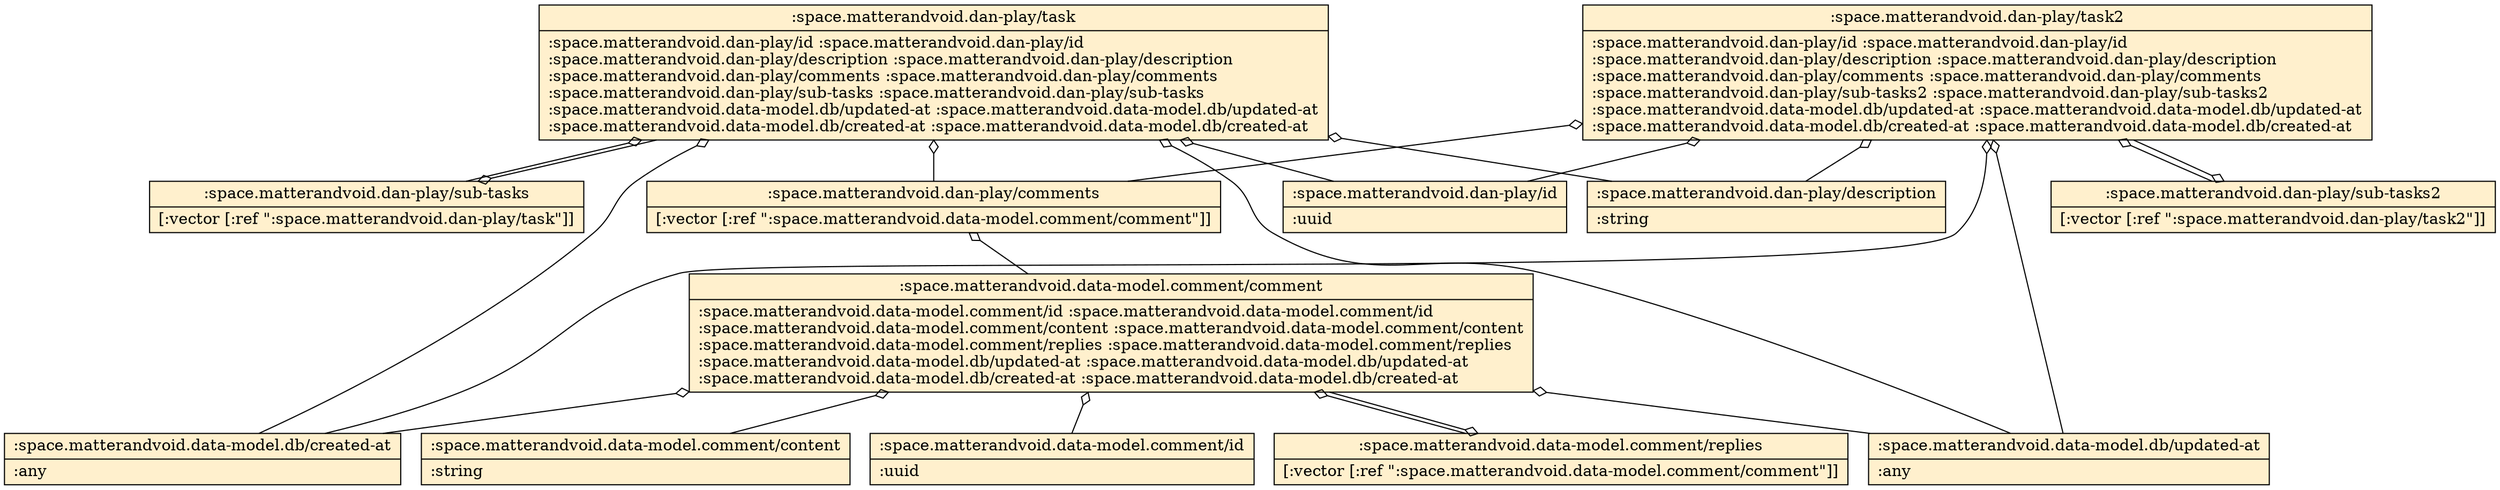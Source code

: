 digraph {
  node [shape="record", style="filled", color="#000000"]
  edge [dir="back", arrowtail="none"]
 
  ":space.matterandvoid.dan-play/comments" [label="{:space.matterandvoid.dan-play/comments|[:vector [:ref \":space.matterandvoid.data-model.comment/comment\"]]\l}", fillcolor="#fff0cd"]
  ":space.matterandvoid.dan-play/description" [label="{:space.matterandvoid.dan-play/description|:string\l}", fillcolor="#fff0cd"]
  ":space.matterandvoid.dan-play/id" [label="{:space.matterandvoid.dan-play/id|:uuid\l}", fillcolor="#fff0cd"]
  ":space.matterandvoid.dan-play/sub-tasks" [label="{:space.matterandvoid.dan-play/sub-tasks|[:vector [:ref \":space.matterandvoid.dan-play/task\"]]\l}", fillcolor="#fff0cd"]
  ":space.matterandvoid.dan-play/sub-tasks2" [label="{:space.matterandvoid.dan-play/sub-tasks2|[:vector [:ref \":space.matterandvoid.dan-play/task2\"]]\l}", fillcolor="#fff0cd"]
  ":space.matterandvoid.dan-play/task" [label="{:space.matterandvoid.dan-play/task|:space.matterandvoid.dan-play/id :space.matterandvoid.dan-play/id\l:space.matterandvoid.dan-play/description :space.matterandvoid.dan-play/description\l:space.matterandvoid.dan-play/comments :space.matterandvoid.dan-play/comments\l:space.matterandvoid.dan-play/sub-tasks :space.matterandvoid.dan-play/sub-tasks\l:space.matterandvoid.data-model.db/updated-at :space.matterandvoid.data-model.db/updated-at\l:space.matterandvoid.data-model.db/created-at :space.matterandvoid.data-model.db/created-at\l}", fillcolor="#fff0cd"]
  ":space.matterandvoid.dan-play/task2" [label="{:space.matterandvoid.dan-play/task2|:space.matterandvoid.dan-play/id :space.matterandvoid.dan-play/id\l:space.matterandvoid.dan-play/description :space.matterandvoid.dan-play/description\l:space.matterandvoid.dan-play/comments :space.matterandvoid.dan-play/comments\l:space.matterandvoid.dan-play/sub-tasks2 :space.matterandvoid.dan-play/sub-tasks2\l:space.matterandvoid.data-model.db/updated-at :space.matterandvoid.data-model.db/updated-at\l:space.matterandvoid.data-model.db/created-at :space.matterandvoid.data-model.db/created-at\l}", fillcolor="#fff0cd"]
  ":space.matterandvoid.data-model.comment/comment" [label="{:space.matterandvoid.data-model.comment/comment|:space.matterandvoid.data-model.comment/id :space.matterandvoid.data-model.comment/id\l:space.matterandvoid.data-model.comment/content :space.matterandvoid.data-model.comment/content\l:space.matterandvoid.data-model.comment/replies :space.matterandvoid.data-model.comment/replies\l:space.matterandvoid.data-model.db/updated-at :space.matterandvoid.data-model.db/updated-at\l:space.matterandvoid.data-model.db/created-at :space.matterandvoid.data-model.db/created-at\l}", fillcolor="#fff0cd"]
  ":space.matterandvoid.data-model.comment/content" [label="{:space.matterandvoid.data-model.comment/content|:string\l}", fillcolor="#fff0cd"]
  ":space.matterandvoid.data-model.comment/id" [label="{:space.matterandvoid.data-model.comment/id|:uuid\l}", fillcolor="#fff0cd"]
  ":space.matterandvoid.data-model.comment/replies" [label="{:space.matterandvoid.data-model.comment/replies|[:vector [:ref \":space.matterandvoid.data-model.comment/comment\"]]\l}", fillcolor="#fff0cd"]
  ":space.matterandvoid.data-model.db/created-at" [label="{:space.matterandvoid.data-model.db/created-at|:any\l}", fillcolor="#fff0cd"]
  ":space.matterandvoid.data-model.db/updated-at" [label="{:space.matterandvoid.data-model.db/updated-at|:any\l}", fillcolor="#fff0cd"]
 
  ":space.matterandvoid.dan-play/comments" -> ":space.matterandvoid.data-model.comment/comment" [arrowtail="odiamond"]
  ":space.matterandvoid.dan-play/sub-tasks" -> ":space.matterandvoid.dan-play/task" [arrowtail="odiamond"]
  ":space.matterandvoid.dan-play/sub-tasks2" -> ":space.matterandvoid.dan-play/task2" [arrowtail="odiamond"]
  ":space.matterandvoid.dan-play/task" -> ":space.matterandvoid.dan-play/comments" [arrowtail="odiamond"]
  ":space.matterandvoid.dan-play/task" -> ":space.matterandvoid.data-model.db/updated-at" [arrowtail="odiamond"]
  ":space.matterandvoid.dan-play/task" -> ":space.matterandvoid.dan-play/id" [arrowtail="odiamond"]
  ":space.matterandvoid.dan-play/task" -> ":space.matterandvoid.data-model.db/created-at" [arrowtail="odiamond"]
  ":space.matterandvoid.dan-play/task" -> ":space.matterandvoid.dan-play/sub-tasks" [arrowtail="odiamond"]
  ":space.matterandvoid.dan-play/task" -> ":space.matterandvoid.dan-play/description" [arrowtail="odiamond"]
  ":space.matterandvoid.dan-play/task2" -> ":space.matterandvoid.dan-play/comments" [arrowtail="odiamond"]
  ":space.matterandvoid.dan-play/task2" -> ":space.matterandvoid.data-model.db/updated-at" [arrowtail="odiamond"]
  ":space.matterandvoid.dan-play/task2" -> ":space.matterandvoid.dan-play/id" [arrowtail="odiamond"]
  ":space.matterandvoid.dan-play/task2" -> ":space.matterandvoid.data-model.db/created-at" [arrowtail="odiamond"]
  ":space.matterandvoid.dan-play/task2" -> ":space.matterandvoid.dan-play/sub-tasks2" [arrowtail="odiamond"]
  ":space.matterandvoid.dan-play/task2" -> ":space.matterandvoid.dan-play/description" [arrowtail="odiamond"]
  ":space.matterandvoid.data-model.comment/comment" -> ":space.matterandvoid.data-model.db/updated-at" [arrowtail="odiamond"]
  ":space.matterandvoid.data-model.comment/comment" -> ":space.matterandvoid.data-model.db/created-at" [arrowtail="odiamond"]
  ":space.matterandvoid.data-model.comment/comment" -> ":space.matterandvoid.data-model.comment/replies" [arrowtail="odiamond"]
  ":space.matterandvoid.data-model.comment/comment" -> ":space.matterandvoid.data-model.comment/id" [arrowtail="odiamond"]
  ":space.matterandvoid.data-model.comment/comment" -> ":space.matterandvoid.data-model.comment/content" [arrowtail="odiamond"]
  ":space.matterandvoid.data-model.comment/replies" -> ":space.matterandvoid.data-model.comment/comment" [arrowtail="odiamond"]
}
